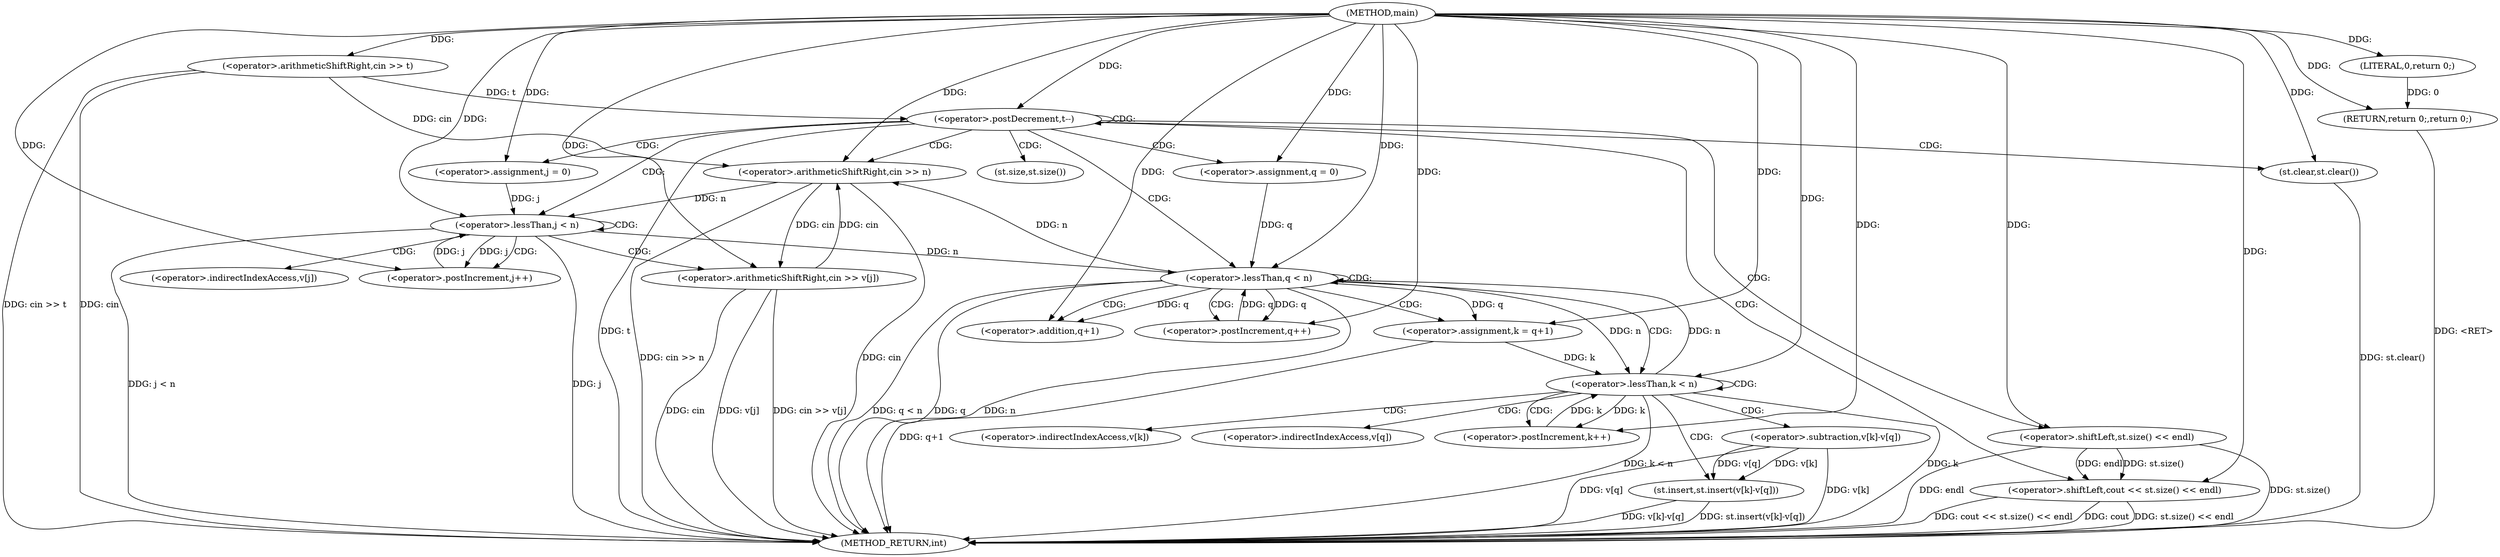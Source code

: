 digraph "main" {  
"1000101" [label = "(METHOD,main)" ]
"1000171" [label = "(METHOD_RETURN,int)" ]
"1000105" [label = "(<operator>.arithmeticShiftRight,cin >> t)" ]
"1000169" [label = "(RETURN,return 0;,return 0;)" ]
"1000110" [label = "(<operator>.postDecrement,t--)" ]
"1000170" [label = "(LITERAL,0,return 0;)" ]
"1000113" [label = "(<operator>.arithmeticShiftRight,cin >> n)" ]
"1000163" [label = "(<operator>.shiftLeft,cout << st.size() << endl)" ]
"1000168" [label = "(st.clear,st.clear())" ]
"1000119" [label = "(<operator>.assignment,j = 0)" ]
"1000122" [label = "(<operator>.lessThan,j < n)" ]
"1000125" [label = "(<operator>.postIncrement,j++)" ]
"1000127" [label = "(<operator>.arithmeticShiftRight,cin >> v[j])" ]
"1000134" [label = "(<operator>.assignment,q = 0)" ]
"1000137" [label = "(<operator>.lessThan,q < n)" ]
"1000140" [label = "(<operator>.postIncrement,q++)" ]
"1000165" [label = "(<operator>.shiftLeft,st.size() << endl)" ]
"1000145" [label = "(<operator>.assignment,k = q+1)" ]
"1000150" [label = "(<operator>.lessThan,k < n)" ]
"1000153" [label = "(<operator>.postIncrement,k++)" ]
"1000155" [label = "(st.insert,st.insert(v[k]-v[q]))" ]
"1000147" [label = "(<operator>.addition,q+1)" ]
"1000156" [label = "(<operator>.subtraction,v[k]-v[q])" ]
"1000129" [label = "(<operator>.indirectIndexAccess,v[j])" ]
"1000166" [label = "(st.size,st.size())" ]
"1000157" [label = "(<operator>.indirectIndexAccess,v[k])" ]
"1000160" [label = "(<operator>.indirectIndexAccess,v[q])" ]
  "1000169" -> "1000171"  [ label = "DDG: <RET>"] 
  "1000105" -> "1000171"  [ label = "DDG: cin"] 
  "1000105" -> "1000171"  [ label = "DDG: cin >> t"] 
  "1000110" -> "1000171"  [ label = "DDG: t"] 
  "1000113" -> "1000171"  [ label = "DDG: cin"] 
  "1000113" -> "1000171"  [ label = "DDG: cin >> n"] 
  "1000122" -> "1000171"  [ label = "DDG: j"] 
  "1000122" -> "1000171"  [ label = "DDG: j < n"] 
  "1000137" -> "1000171"  [ label = "DDG: q"] 
  "1000137" -> "1000171"  [ label = "DDG: n"] 
  "1000137" -> "1000171"  [ label = "DDG: q < n"] 
  "1000165" -> "1000171"  [ label = "DDG: st.size()"] 
  "1000163" -> "1000171"  [ label = "DDG: st.size() << endl"] 
  "1000163" -> "1000171"  [ label = "DDG: cout << st.size() << endl"] 
  "1000168" -> "1000171"  [ label = "DDG: st.clear()"] 
  "1000145" -> "1000171"  [ label = "DDG: q+1"] 
  "1000150" -> "1000171"  [ label = "DDG: k"] 
  "1000150" -> "1000171"  [ label = "DDG: k < n"] 
  "1000156" -> "1000171"  [ label = "DDG: v[k]"] 
  "1000156" -> "1000171"  [ label = "DDG: v[q]"] 
  "1000155" -> "1000171"  [ label = "DDG: v[k]-v[q]"] 
  "1000155" -> "1000171"  [ label = "DDG: st.insert(v[k]-v[q])"] 
  "1000127" -> "1000171"  [ label = "DDG: cin"] 
  "1000127" -> "1000171"  [ label = "DDG: v[j]"] 
  "1000127" -> "1000171"  [ label = "DDG: cin >> v[j]"] 
  "1000163" -> "1000171"  [ label = "DDG: cout"] 
  "1000165" -> "1000171"  [ label = "DDG: endl"] 
  "1000170" -> "1000169"  [ label = "DDG: 0"] 
  "1000101" -> "1000169"  [ label = "DDG: "] 
  "1000101" -> "1000105"  [ label = "DDG: "] 
  "1000101" -> "1000170"  [ label = "DDG: "] 
  "1000105" -> "1000110"  [ label = "DDG: t"] 
  "1000101" -> "1000110"  [ label = "DDG: "] 
  "1000101" -> "1000168"  [ label = "DDG: "] 
  "1000105" -> "1000113"  [ label = "DDG: cin"] 
  "1000127" -> "1000113"  [ label = "DDG: cin"] 
  "1000101" -> "1000113"  [ label = "DDG: "] 
  "1000137" -> "1000113"  [ label = "DDG: n"] 
  "1000101" -> "1000119"  [ label = "DDG: "] 
  "1000101" -> "1000134"  [ label = "DDG: "] 
  "1000101" -> "1000163"  [ label = "DDG: "] 
  "1000165" -> "1000163"  [ label = "DDG: endl"] 
  "1000165" -> "1000163"  [ label = "DDG: st.size()"] 
  "1000119" -> "1000122"  [ label = "DDG: j"] 
  "1000125" -> "1000122"  [ label = "DDG: j"] 
  "1000101" -> "1000122"  [ label = "DDG: "] 
  "1000113" -> "1000122"  [ label = "DDG: n"] 
  "1000122" -> "1000125"  [ label = "DDG: j"] 
  "1000101" -> "1000125"  [ label = "DDG: "] 
  "1000113" -> "1000127"  [ label = "DDG: cin"] 
  "1000101" -> "1000127"  [ label = "DDG: "] 
  "1000134" -> "1000137"  [ label = "DDG: q"] 
  "1000140" -> "1000137"  [ label = "DDG: q"] 
  "1000101" -> "1000137"  [ label = "DDG: "] 
  "1000122" -> "1000137"  [ label = "DDG: n"] 
  "1000150" -> "1000137"  [ label = "DDG: n"] 
  "1000101" -> "1000140"  [ label = "DDG: "] 
  "1000137" -> "1000140"  [ label = "DDG: q"] 
  "1000101" -> "1000165"  [ label = "DDG: "] 
  "1000137" -> "1000145"  [ label = "DDG: q"] 
  "1000101" -> "1000145"  [ label = "DDG: "] 
  "1000145" -> "1000150"  [ label = "DDG: k"] 
  "1000153" -> "1000150"  [ label = "DDG: k"] 
  "1000101" -> "1000150"  [ label = "DDG: "] 
  "1000137" -> "1000150"  [ label = "DDG: n"] 
  "1000150" -> "1000153"  [ label = "DDG: k"] 
  "1000101" -> "1000153"  [ label = "DDG: "] 
  "1000156" -> "1000155"  [ label = "DDG: v[q]"] 
  "1000156" -> "1000155"  [ label = "DDG: v[k]"] 
  "1000137" -> "1000147"  [ label = "DDG: q"] 
  "1000101" -> "1000147"  [ label = "DDG: "] 
  "1000110" -> "1000110"  [ label = "CDG: "] 
  "1000110" -> "1000119"  [ label = "CDG: "] 
  "1000110" -> "1000166"  [ label = "CDG: "] 
  "1000110" -> "1000165"  [ label = "CDG: "] 
  "1000110" -> "1000122"  [ label = "CDG: "] 
  "1000110" -> "1000163"  [ label = "CDG: "] 
  "1000110" -> "1000168"  [ label = "CDG: "] 
  "1000110" -> "1000113"  [ label = "CDG: "] 
  "1000110" -> "1000137"  [ label = "CDG: "] 
  "1000110" -> "1000134"  [ label = "CDG: "] 
  "1000122" -> "1000125"  [ label = "CDG: "] 
  "1000122" -> "1000127"  [ label = "CDG: "] 
  "1000122" -> "1000122"  [ label = "CDG: "] 
  "1000122" -> "1000129"  [ label = "CDG: "] 
  "1000137" -> "1000150"  [ label = "CDG: "] 
  "1000137" -> "1000137"  [ label = "CDG: "] 
  "1000137" -> "1000147"  [ label = "CDG: "] 
  "1000137" -> "1000145"  [ label = "CDG: "] 
  "1000137" -> "1000140"  [ label = "CDG: "] 
  "1000150" -> "1000153"  [ label = "CDG: "] 
  "1000150" -> "1000156"  [ label = "CDG: "] 
  "1000150" -> "1000150"  [ label = "CDG: "] 
  "1000150" -> "1000157"  [ label = "CDG: "] 
  "1000150" -> "1000155"  [ label = "CDG: "] 
  "1000150" -> "1000160"  [ label = "CDG: "] 
}
